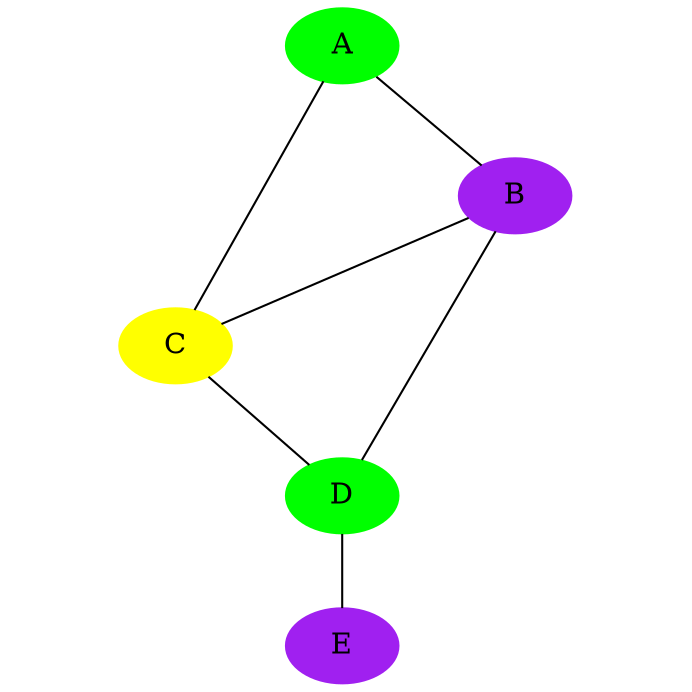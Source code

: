 graph
{
    node [style="filled"]
    ratio=1
    A -- B
    B -- {C,D}
    C -- {D,A}
    D -- E

    A [color=green]
    B [color=purple]
    C [color=yellow]
    D [color=green]
    E [color=purple]
}

